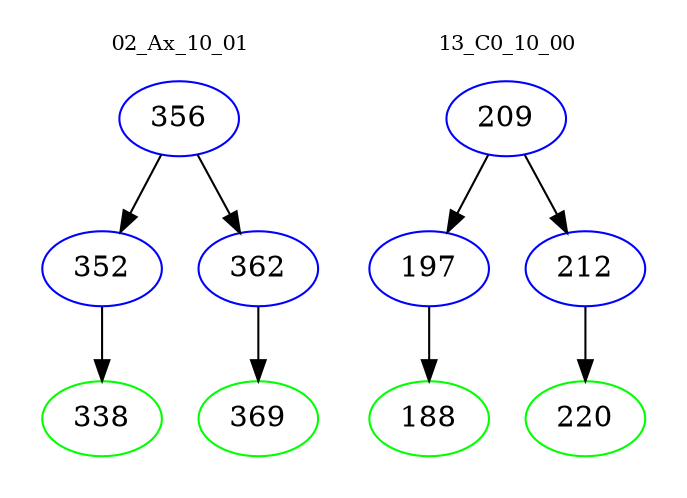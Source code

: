 digraph{
subgraph cluster_0 {
color = white
label = "02_Ax_10_01";
fontsize=10;
T0_356 [label="356", color="blue"]
T0_356 -> T0_352 [color="black"]
T0_352 [label="352", color="blue"]
T0_352 -> T0_338 [color="black"]
T0_338 [label="338", color="green"]
T0_356 -> T0_362 [color="black"]
T0_362 [label="362", color="blue"]
T0_362 -> T0_369 [color="black"]
T0_369 [label="369", color="green"]
}
subgraph cluster_1 {
color = white
label = "13_C0_10_00";
fontsize=10;
T1_209 [label="209", color="blue"]
T1_209 -> T1_197 [color="black"]
T1_197 [label="197", color="blue"]
T1_197 -> T1_188 [color="black"]
T1_188 [label="188", color="green"]
T1_209 -> T1_212 [color="black"]
T1_212 [label="212", color="blue"]
T1_212 -> T1_220 [color="black"]
T1_220 [label="220", color="green"]
}
}
